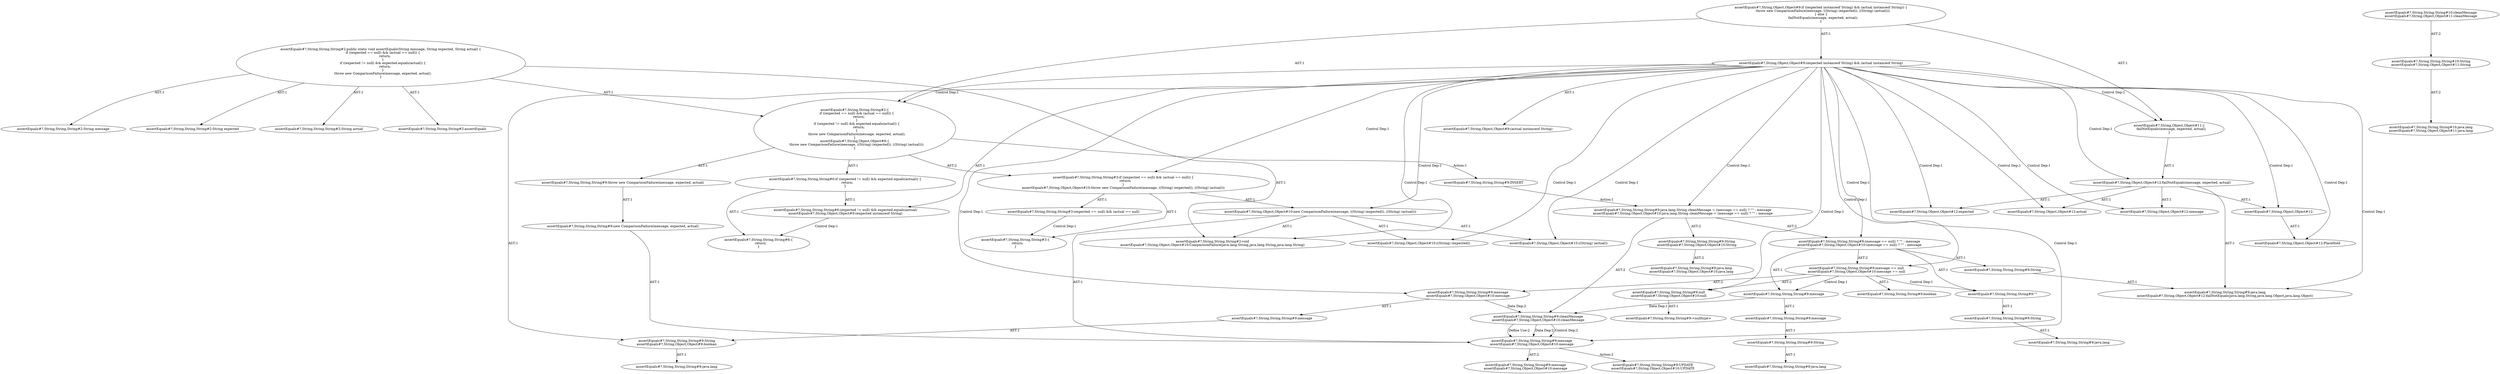 digraph "Pattern" {
0 [label="assertEquals#?,String,String,String#9:INSERT" shape=ellipse]
1 [label="assertEquals#?,String,String,String#2:\{
    if ((expected == null) && (actual == null)) \{
        return;
    \}
    if ((expected != null) && expected.equals(actual)) \{
        return;
    \}
    throw new ComparisonFailure(message, expected, actual);
\}
assertEquals#?,String,Object,Object#9:\{
    throw new ComparisonFailure(message, ((String) (expected)), ((String) (actual)));
\}" shape=ellipse]
2 [label="assertEquals#?,String,String,String#2:public static void assertEquals(String message, String expected, String actual) \{
    if ((expected == null) && (actual == null)) \{
        return;
    \}
    if ((expected != null) && expected.equals(actual)) \{
        return;
    \}
    throw new ComparisonFailure(message, expected, actual);
\}" shape=ellipse]
3 [label="assertEquals#?,String,String,String#2:assertEquals" shape=ellipse]
4 [label="assertEquals#?,String,String,String#2:void
assertEquals#?,String,Object,Object#10:ComparisonFailure(java.lang.String,java.lang.String,java.lang.String)" shape=ellipse]
5 [label="assertEquals#?,String,String,String#2:String message" shape=ellipse]
6 [label="assertEquals#?,String,String,String#2:String expected" shape=ellipse]
7 [label="assertEquals#?,String,String,String#2:String actual" shape=ellipse]
8 [label="assertEquals#?,String,String,String#3:if ((expected == null) && (actual == null)) \{
    return;
\}
assertEquals#?,String,Object,Object#10:throw new ComparisonFailure(message, ((String) (expected)), ((String) (actual)))" shape=ellipse]
9 [label="assertEquals#?,String,String,String#3:(expected == null) && (actual == null)" shape=ellipse]
10 [label="assertEquals#?,String,String,String#3:\{
    return;
\}" shape=ellipse]
11 [label="assertEquals#?,String,String,String#6:if ((expected != null) && expected.equals(actual)) \{
    return;
\}" shape=ellipse]
12 [label="assertEquals#?,String,String,String#6:(expected != null) && expected.equals(actual)
assertEquals#?,String,Object,Object#9:(expected instanceof String)" shape=ellipse]
13 [label="assertEquals#?,String,String,String#6:\{
    return;
\}" shape=ellipse]
14 [label="assertEquals#?,String,String,String#9:throw new ComparisonFailure(message, expected, actual)" shape=ellipse]
15 [label="assertEquals#?,String,String,String#9:new ComparisonFailure(message, expected, actual)" shape=ellipse]
16 [label="assertEquals#?,String,String,String#9:java.lang.String cleanMessage = (message == null) ? \"\" : message
assertEquals#?,String,Object,Object#10:java.lang.String cleanMessage = (message == null) ? \"\" : message" shape=ellipse]
17 [label="assertEquals#?,String,String,String#9:cleanMessage
assertEquals#?,String,Object,Object#10:cleanMessage" shape=ellipse]
18 [label="assertEquals#?,String,String,String#9:message
assertEquals#?,String,Object,Object#10:message" shape=ellipse]
19 [label="assertEquals#?,String,String,String#10:cleanMessage
assertEquals#?,String,Object,Object#11:cleanMessage" shape=ellipse]
20 [label="assertEquals#?,String,String,String#10:String
assertEquals#?,String,Object,Object#11:String" shape=ellipse]
21 [label="assertEquals#?,String,String,String#10:java.lang
assertEquals#?,String,Object,Object#11:java.lang" shape=ellipse]
22 [label="assertEquals#?,String,String,String#9:message
assertEquals#?,String,Object,Object#10:message" shape=ellipse]
23 [label="assertEquals#?,String,String,String#9:UPDATE
assertEquals#?,String,Object,Object#10:UPDATE" shape=ellipse]
24 [label="assertEquals#?,String,String,String#9:String
assertEquals#?,String,Object,Object#10:String" shape=ellipse]
25 [label="assertEquals#?,String,String,String#9:java.lang
assertEquals#?,String,Object,Object#10:java.lang" shape=ellipse]
26 [label="assertEquals#?,String,String,String#9:(message == null) ? \"\" : message
assertEquals#?,String,Object,Object#10:(message == null) ? \"\" : message" shape=ellipse]
27 [label="assertEquals#?,String,String,String#9:String" shape=ellipse]
28 [label="assertEquals#?,String,String,String#9:java.lang
assertEquals#?,String,Object,Object#12:failNotEquals(java.lang.String,java.lang.Object,java.lang.Object)" shape=ellipse]
29 [label="assertEquals#?,String,String,String#9:message == null
assertEquals#?,String,Object,Object#10:message == null" shape=ellipse]
30 [label="assertEquals#?,String,String,String#9:boolean" shape=ellipse]
31 [label="assertEquals#?,String,String,String#9:message
assertEquals#?,String,Object,Object#10:message" shape=ellipse]
32 [label="assertEquals#?,String,String,String#9:message" shape=ellipse]
33 [label="assertEquals#?,String,String,String#9:String
assertEquals#?,String,Object,Object#9:boolean" shape=ellipse]
34 [label="assertEquals#?,String,String,String#9:java.lang" shape=ellipse]
35 [label="assertEquals#?,String,String,String#9:null
assertEquals#?,String,Object,Object#10:null" shape=ellipse]
36 [label="assertEquals#?,String,String,String#9:<nulltype>" shape=ellipse]
37 [label="assertEquals#?,String,String,String#9:\"\"" shape=ellipse]
38 [label="assertEquals#?,String,String,String#9:String" shape=ellipse]
39 [label="assertEquals#?,String,String,String#9:java.lang" shape=ellipse]
40 [label="assertEquals#?,String,String,String#9:message" shape=ellipse]
41 [label="assertEquals#?,String,String,String#9:message" shape=ellipse]
42 [label="assertEquals#?,String,String,String#9:String" shape=ellipse]
43 [label="assertEquals#?,String,String,String#9:java.lang" shape=ellipse]
44 [label="assertEquals#?,String,Object,Object#9:(expected instanceof String) && (actual instanceof String)" shape=ellipse]
45 [label="assertEquals#?,String,Object,Object#9:if ((expected instanceof String) && (actual instanceof String)) \{
    throw new ComparisonFailure(message, ((String) (expected)), ((String) (actual)));
\} else \{
    failNotEquals(message, expected, actual);
\}" shape=ellipse]
46 [label="assertEquals#?,String,Object,Object#9:(actual instanceof String)" shape=ellipse]
47 [label="assertEquals#?,String,Object,Object#10:new ComparisonFailure(message, ((String) (expected)), ((String) (actual)))" shape=ellipse]
48 [label="assertEquals#?,String,Object,Object#10:((String) (expected))" shape=ellipse]
49 [label="assertEquals#?,String,Object,Object#10:((String) (actual))" shape=ellipse]
50 [label="assertEquals#?,String,Object,Object#11:\{
    failNotEquals(message, expected, actual);
\}" shape=ellipse]
51 [label="assertEquals#?,String,Object,Object#12:expected" shape=ellipse]
52 [label="assertEquals#?,String,Object,Object#12:failNotEquals(message, expected, actual)" shape=ellipse]
53 [label="assertEquals#?,String,Object,Object#12:actual" shape=ellipse]
54 [label="assertEquals#?,String,Object,Object#12:" shape=ellipse]
55 [label="assertEquals#?,String,Object,Object#12:PlaceHold" shape=ellipse]
56 [label="assertEquals#?,String,Object,Object#12:message" shape=ellipse]
0 -> 16 [label="Action:1"];
1 -> 0 [label="Action:1"];
1 -> 8 [label="AST:2"];
1 -> 11 [label="AST:1"];
1 -> 14 [label="AST:1"];
2 -> 1 [label="AST:1"];
2 -> 3 [label="AST:1"];
2 -> 4 [label="AST:1"];
2 -> 5 [label="AST:1"];
2 -> 6 [label="AST:1"];
2 -> 7 [label="AST:1"];
8 -> 9 [label="AST:1"];
8 -> 10 [label="AST:1"];
8 -> 47 [label="AST:1"];
9 -> 10 [label="Control Dep:1"];
11 -> 12 [label="AST:1"];
11 -> 13 [label="AST:1"];
12 -> 13 [label="Control Dep:1"];
14 -> 15 [label="AST:1"];
15 -> 18 [label="AST:1"];
16 -> 17 [label="AST:2"];
16 -> 24 [label="AST:2"];
16 -> 26 [label="AST:2"];
17 -> 18 [label="Define Use:2"];
17 -> 18 [label="Data Dep:2"];
17 -> 18 [label="Control Dep:2"];
18 -> 22 [label="AST:2"];
18 -> 23 [label="Action:2"];
19 -> 20 [label="AST:2"];
20 -> 21 [label="AST:2"];
24 -> 25 [label="AST:2"];
26 -> 27 [label="AST:1"];
26 -> 29 [label="AST:2"];
26 -> 37 [label="AST:1"];
26 -> 40 [label="AST:1"];
27 -> 28 [label="AST:1"];
29 -> 30 [label="AST:1"];
29 -> 31 [label="AST:2"];
29 -> 35 [label="AST:2"];
29 -> 37 [label="Control Dep:1"];
29 -> 40 [label="Control Dep:1"];
31 -> 17 [label="Data Dep:2"];
31 -> 32 [label="AST:1"];
32 -> 33 [label="AST:1"];
33 -> 34 [label="AST:1"];
35 -> 36 [label="AST:1"];
37 -> 38 [label="AST:1"];
38 -> 39 [label="AST:1"];
40 -> 17 [label="Data Dep:1"];
40 -> 41 [label="AST:1"];
41 -> 42 [label="AST:1"];
42 -> 43 [label="AST:1"];
44 -> 33 [label="AST:1"];
44 -> 12 [label="AST:1"];
44 -> 46 [label="AST:1"];
44 -> 1 [label="Control Dep:1"];
44 -> 8 [label="Control Dep:1"];
44 -> 47 [label="Control Dep:1"];
44 -> 4 [label="Control Dep:1"];
44 -> 18 [label="Control Dep:1"];
44 -> 48 [label="Control Dep:1"];
44 -> 49 [label="Control Dep:1"];
44 -> 50 [label="Control Dep:1"];
44 -> 52 [label="Control Dep:1"];
44 -> 28 [label="Control Dep:1"];
44 -> 54 [label="Control Dep:1"];
44 -> 55 [label="Control Dep:1"];
44 -> 56 [label="Control Dep:1"];
44 -> 51 [label="Control Dep:1"];
44 -> 53 [label="Control Dep:1"];
44 -> 31 [label="Control Dep:1"];
44 -> 35 [label="Control Dep:1"];
44 -> 29 [label="Control Dep:1"];
44 -> 26 [label="Control Dep:1"];
44 -> 16 [label="Control Dep:1"];
45 -> 44 [label="AST:1"];
45 -> 1 [label="AST:1"];
45 -> 50 [label="AST:1"];
47 -> 4 [label="AST:1"];
47 -> 18 [label="AST:1"];
47 -> 48 [label="AST:1"];
47 -> 49 [label="AST:1"];
50 -> 52 [label="AST:1"];
52 -> 51 [label="AST:1"];
52 -> 54 [label="AST:1"];
52 -> 28 [label="AST:1"];
52 -> 56 [label="AST:1"];
52 -> 53 [label="AST:1"];
54 -> 55 [label="AST:1"];
}